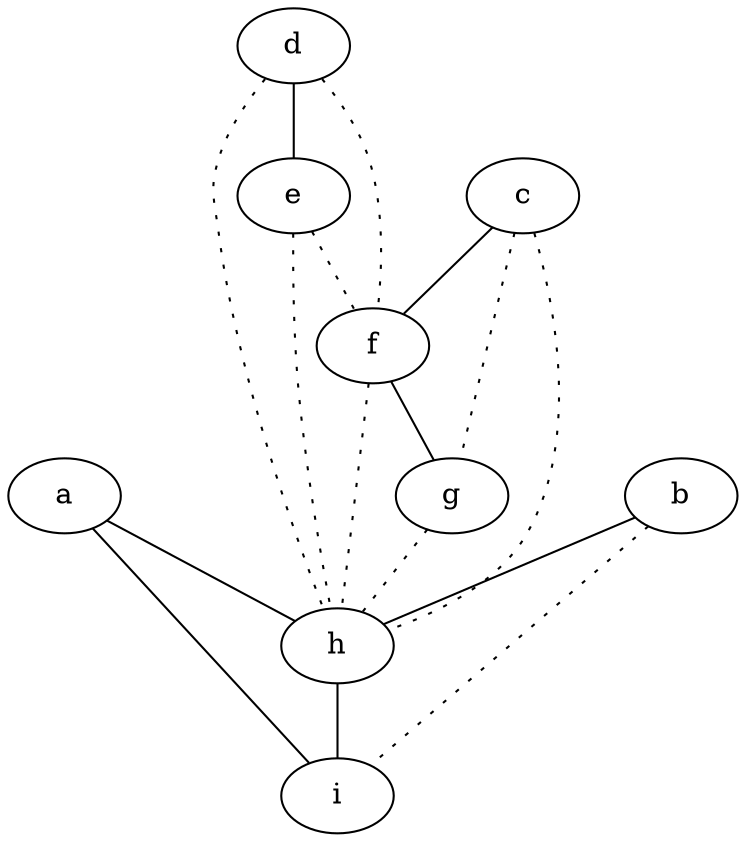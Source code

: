 graph {
a -- h;
a -- i;
b -- h;
b -- i [style=dotted];
c -- f;
c -- g [style=dotted];
c -- h [style=dotted];
d -- e;
d -- f [style=dotted];
d -- h [style=dotted];
e -- f [style=dotted];
e -- h [style=dotted];
f -- g;
f -- h [style=dotted];
g -- h [style=dotted];
h -- i;
}
